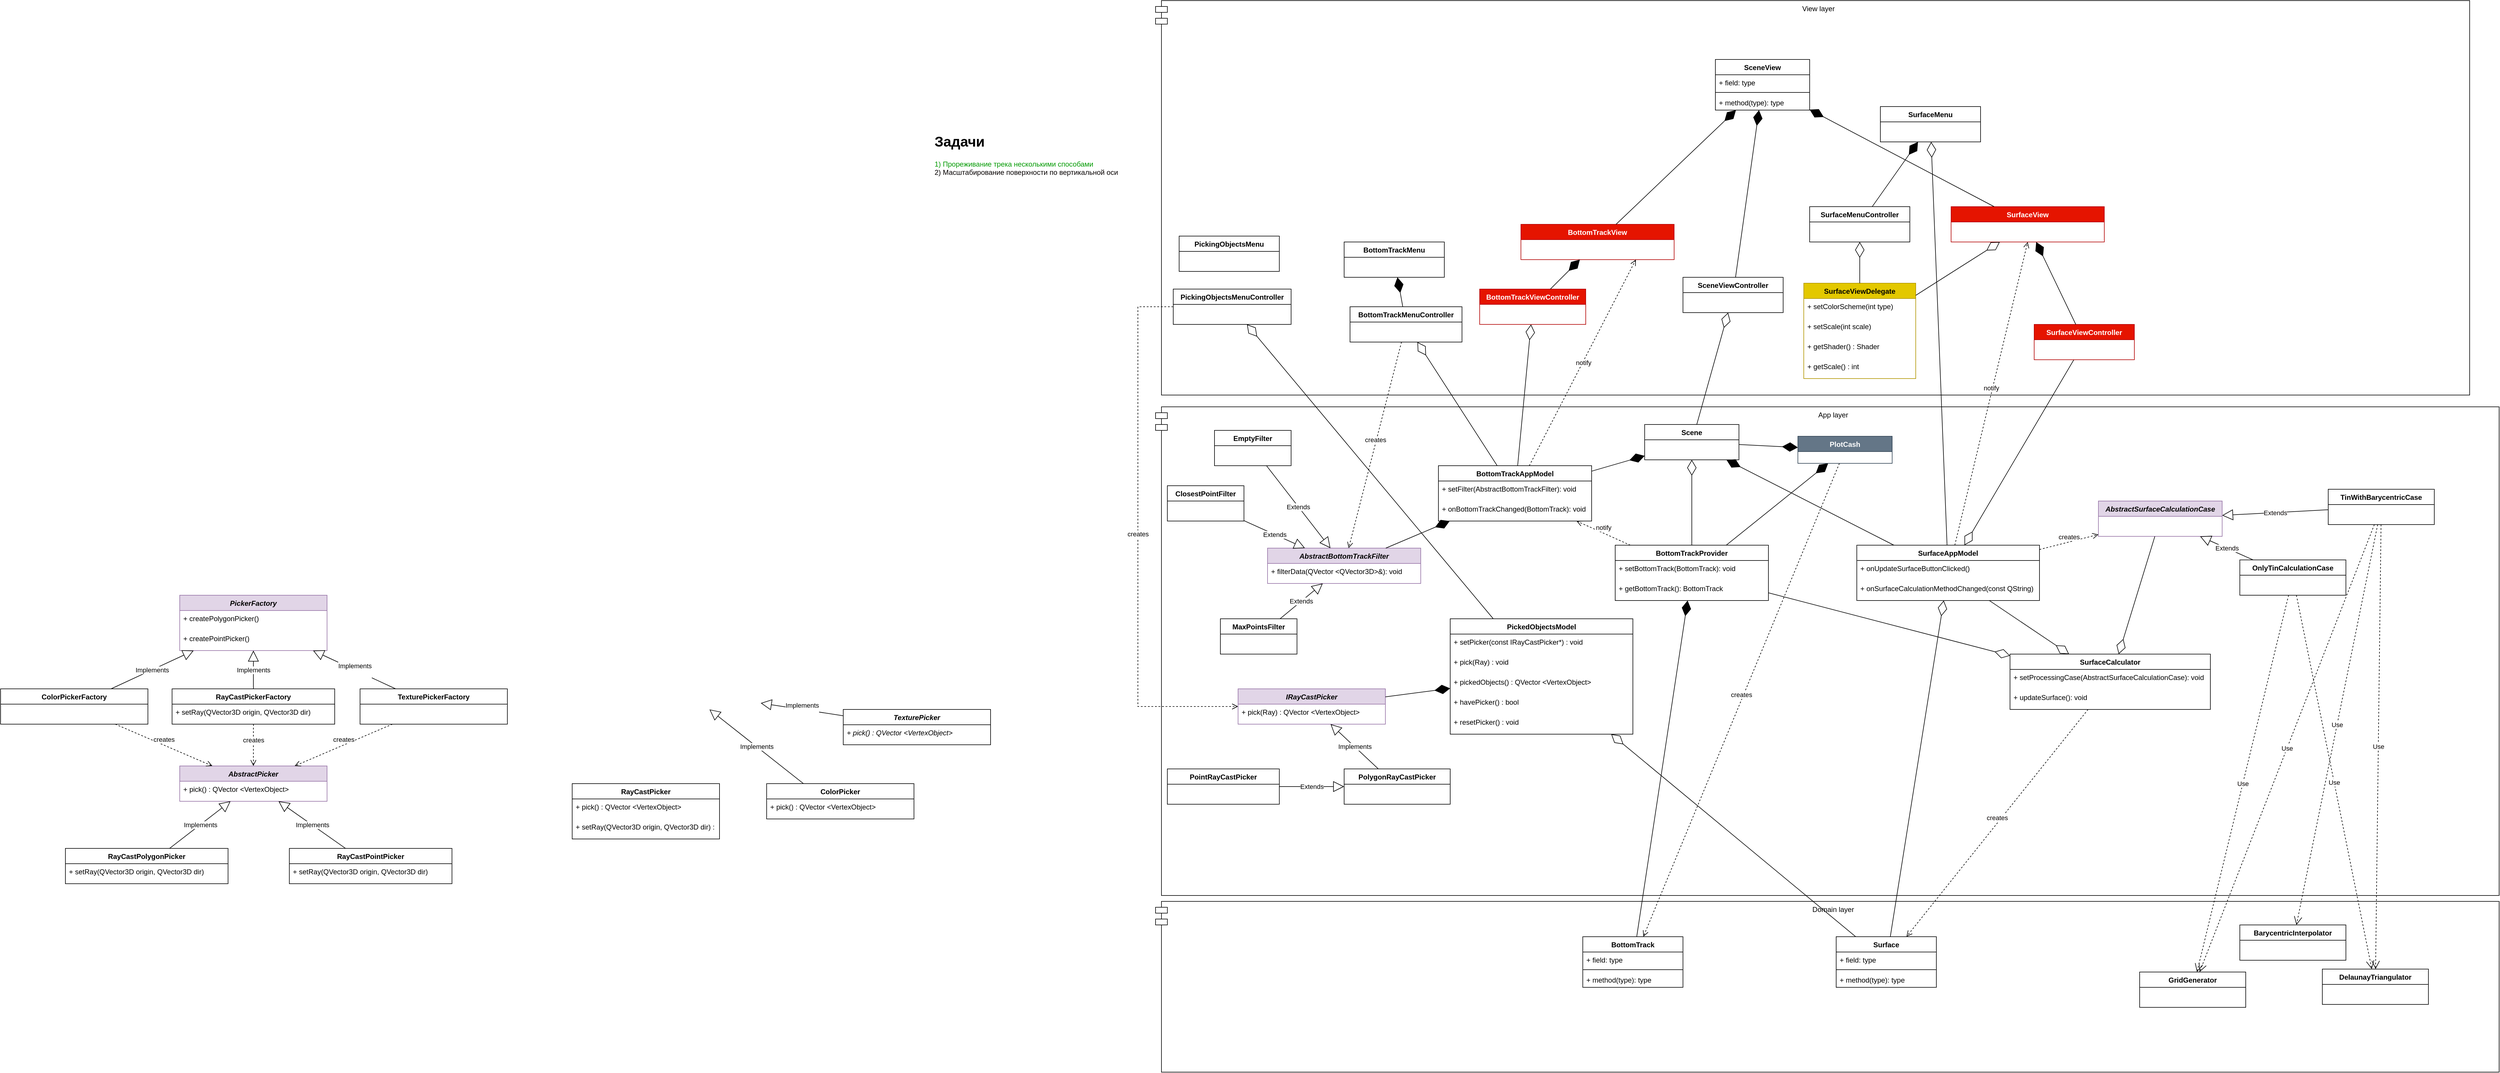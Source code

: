 <mxfile version="20.3.0" type="device"><diagram id="h-GqCa7tN7M9_H4AXRiN" name="Страница 1"><mxGraphModel dx="3718" dy="1914" grid="1" gridSize="10" guides="1" tooltips="1" connect="1" arrows="1" fold="1" page="1" pageScale="1" pageWidth="827" pageHeight="1169" math="0" shadow="0"><root><mxCell id="0"/><mxCell id="1" parent="0"/><mxCell id="aUnAWHw--fov96yB-GpG-15" value="View layer" style="shape=module;align=left;spacingLeft=20;align=center;verticalAlign=top;" parent="1" vertex="1"><mxGeometry x="-250" y="-720" width="2230" height="670" as="geometry"/></mxCell><mxCell id="aUnAWHw--fov96yB-GpG-14" value="App layer" style="shape=module;align=left;spacingLeft=20;align=center;verticalAlign=top;" parent="1" vertex="1"><mxGeometry x="-250" y="-30" width="2280" height="830" as="geometry"/></mxCell><mxCell id="aUnAWHw--fov96yB-GpG-13" value="Domain layer" style="shape=module;align=left;spacingLeft=20;align=center;verticalAlign=top;" parent="1" vertex="1"><mxGeometry x="-250" y="810" width="2280" height="290" as="geometry"/></mxCell><mxCell id="aUnAWHw--fov96yB-GpG-1" value="BottomTrack" style="swimlane;fontStyle=1;align=center;verticalAlign=top;childLayout=stackLayout;horizontal=1;startSize=26;horizontalStack=0;resizeParent=1;resizeParentMax=0;resizeLast=0;collapsible=1;marginBottom=0;" parent="1" vertex="1"><mxGeometry x="475" y="870" width="170" height="86" as="geometry"/></mxCell><mxCell id="aUnAWHw--fov96yB-GpG-2" value="+ field: type" style="text;strokeColor=none;fillColor=none;align=left;verticalAlign=top;spacingLeft=4;spacingRight=4;overflow=hidden;rotatable=0;points=[[0,0.5],[1,0.5]];portConstraint=eastwest;" parent="aUnAWHw--fov96yB-GpG-1" vertex="1"><mxGeometry y="26" width="170" height="26" as="geometry"/></mxCell><mxCell id="aUnAWHw--fov96yB-GpG-3" value="" style="line;strokeWidth=1;fillColor=none;align=left;verticalAlign=middle;spacingTop=-1;spacingLeft=3;spacingRight=3;rotatable=0;labelPosition=right;points=[];portConstraint=eastwest;strokeColor=inherit;" parent="aUnAWHw--fov96yB-GpG-1" vertex="1"><mxGeometry y="52" width="170" height="8" as="geometry"/></mxCell><mxCell id="aUnAWHw--fov96yB-GpG-4" value="+ method(type): type" style="text;strokeColor=none;fillColor=none;align=left;verticalAlign=top;spacingLeft=4;spacingRight=4;overflow=hidden;rotatable=0;points=[[0,0.5],[1,0.5]];portConstraint=eastwest;" parent="aUnAWHw--fov96yB-GpG-1" vertex="1"><mxGeometry y="60" width="170" height="26" as="geometry"/></mxCell><mxCell id="aUnAWHw--fov96yB-GpG-6" value="BottomTrackMenu" style="swimlane;fontStyle=1;align=center;verticalAlign=top;childLayout=stackLayout;horizontal=1;startSize=26;horizontalStack=0;resizeParent=1;resizeParentMax=0;resizeLast=0;collapsible=1;marginBottom=0;" parent="1" vertex="1"><mxGeometry x="70" y="-310" width="170" height="60" as="geometry"/></mxCell><mxCell id="aUnAWHw--fov96yB-GpG-10" value="BottomTrackMenuController" style="swimlane;fontStyle=1;align=center;verticalAlign=top;childLayout=stackLayout;horizontal=1;startSize=26;horizontalStack=0;resizeParent=1;resizeParentMax=0;resizeLast=0;collapsible=1;marginBottom=0;" parent="1" vertex="1"><mxGeometry x="80" y="-200" width="190" height="60" as="geometry"/></mxCell><mxCell id="aUnAWHw--fov96yB-GpG-17" value="BottomTrackAppModel" style="swimlane;fontStyle=1;align=center;verticalAlign=top;childLayout=stackLayout;horizontal=1;startSize=26;horizontalStack=0;resizeParent=1;resizeParentMax=0;resizeLast=0;collapsible=1;marginBottom=0;" parent="1" vertex="1"><mxGeometry x="230" y="70" width="260" height="94" as="geometry"/></mxCell><mxCell id="aUnAWHw--fov96yB-GpG-18" value="+ setFilter(AbstractBottomTrackFilter): void" style="text;strokeColor=none;fillColor=none;align=left;verticalAlign=top;spacingLeft=4;spacingRight=4;overflow=hidden;rotatable=0;points=[[0,0.5],[1,0.5]];portConstraint=eastwest;" parent="aUnAWHw--fov96yB-GpG-17" vertex="1"><mxGeometry y="26" width="260" height="34" as="geometry"/></mxCell><mxCell id="0TqAnXdUmNtCgGcS9fsy-74" value="+ onBottomTrackChanged(BottomTrack): void" style="text;strokeColor=none;fillColor=none;align=left;verticalAlign=top;spacingLeft=4;spacingRight=4;overflow=hidden;rotatable=0;points=[[0,0.5],[1,0.5]];portConstraint=eastwest;" parent="aUnAWHw--fov96yB-GpG-17" vertex="1"><mxGeometry y="60" width="260" height="34" as="geometry"/></mxCell><mxCell id="aUnAWHw--fov96yB-GpG-19" value="" style="endArrow=diamondThin;endFill=0;endSize=24;html=1;rounded=0;" parent="1" source="aUnAWHw--fov96yB-GpG-17" target="aUnAWHw--fov96yB-GpG-10" edge="1"><mxGeometry width="160" relative="1" as="geometry"><mxPoint x="430" y="260" as="sourcePoint"/><mxPoint x="590" y="260" as="targetPoint"/></mxGeometry></mxCell><mxCell id="aUnAWHw--fov96yB-GpG-21" value="BottomTrackView" style="swimlane;fontStyle=1;align=center;verticalAlign=top;childLayout=stackLayout;horizontal=1;startSize=26;horizontalStack=0;resizeParent=1;resizeParentMax=0;resizeLast=0;collapsible=1;marginBottom=0;fillColor=#e51400;fontColor=#ffffff;strokeColor=#B20000;" parent="1" vertex="1"><mxGeometry x="370" y="-340" width="260" height="60" as="geometry"/></mxCell><mxCell id="aUnAWHw--fov96yB-GpG-23" value="" style="endArrow=diamondThin;endFill=0;endSize=24;html=1;rounded=0;" parent="1" source="aUnAWHw--fov96yB-GpG-17" target="pVUthpLiZKOXwbT3mIC5-25" edge="1"><mxGeometry width="160" relative="1" as="geometry"><mxPoint x="580" y="20" as="sourcePoint"/><mxPoint x="740" y="20" as="targetPoint"/></mxGeometry></mxCell><mxCell id="aUnAWHw--fov96yB-GpG-24" value="AbstractBottomTrackFilter" style="swimlane;fontStyle=3;align=center;verticalAlign=top;childLayout=stackLayout;horizontal=1;startSize=26;horizontalStack=0;resizeParent=1;resizeParentMax=0;resizeLast=0;collapsible=1;marginBottom=0;fillColor=#e1d5e7;strokeColor=#9673a6;" parent="1" vertex="1"><mxGeometry x="-60" y="210" width="260" height="60" as="geometry"/></mxCell><mxCell id="aUnAWHw--fov96yB-GpG-25" value="+ filterData(QVector &lt;QVector3D&gt;&amp;): void" style="text;strokeColor=none;fillColor=none;align=left;verticalAlign=top;spacingLeft=4;spacingRight=4;overflow=hidden;rotatable=0;points=[[0,0.5],[1,0.5]];portConstraint=eastwest;" parent="aUnAWHw--fov96yB-GpG-24" vertex="1"><mxGeometry y="26" width="260" height="34" as="geometry"/></mxCell><mxCell id="aUnAWHw--fov96yB-GpG-26" value="creates" style="html=1;verticalAlign=bottom;endArrow=open;dashed=1;endSize=8;rounded=0;" parent="1" source="aUnAWHw--fov96yB-GpG-10" target="aUnAWHw--fov96yB-GpG-24" edge="1"><mxGeometry relative="1" as="geometry"><mxPoint x="320" y="240" as="sourcePoint"/><mxPoint x="240" y="240" as="targetPoint"/></mxGeometry></mxCell><mxCell id="A67SEhxAmMGmMIjFW6IS-1" value="ClosestPointFilter" style="swimlane;fontStyle=1;align=center;verticalAlign=top;childLayout=stackLayout;horizontal=1;startSize=26;horizontalStack=0;resizeParent=1;resizeParentMax=0;resizeLast=0;collapsible=1;marginBottom=0;" parent="1" vertex="1"><mxGeometry x="-230" y="104" width="130" height="60" as="geometry"/></mxCell><mxCell id="A67SEhxAmMGmMIjFW6IS-3" value="MaxPointsFilter" style="swimlane;fontStyle=1;align=center;verticalAlign=top;childLayout=stackLayout;horizontal=1;startSize=26;horizontalStack=0;resizeParent=1;resizeParentMax=0;resizeLast=0;collapsible=1;marginBottom=0;" parent="1" vertex="1"><mxGeometry x="-140" y="330" width="130" height="60" as="geometry"/></mxCell><mxCell id="A67SEhxAmMGmMIjFW6IS-4" value="EmptyFilter" style="swimlane;fontStyle=1;align=center;verticalAlign=top;childLayout=stackLayout;horizontal=1;startSize=26;horizontalStack=0;resizeParent=1;resizeParentMax=0;resizeLast=0;collapsible=1;marginBottom=0;" parent="1" vertex="1"><mxGeometry x="-150" y="10" width="130" height="60" as="geometry"/></mxCell><mxCell id="A67SEhxAmMGmMIjFW6IS-8" value="Extends" style="endArrow=block;endSize=16;endFill=0;html=1;rounded=0;" parent="1" source="A67SEhxAmMGmMIjFW6IS-4" target="aUnAWHw--fov96yB-GpG-24" edge="1"><mxGeometry width="160" relative="1" as="geometry"><mxPoint x="170" y="370" as="sourcePoint"/><mxPoint x="330" y="370" as="targetPoint"/></mxGeometry></mxCell><mxCell id="A67SEhxAmMGmMIjFW6IS-9" value="Extends" style="endArrow=block;endSize=16;endFill=0;html=1;rounded=0;" parent="1" source="A67SEhxAmMGmMIjFW6IS-3" target="aUnAWHw--fov96yB-GpG-24" edge="1"><mxGeometry width="160" relative="1" as="geometry"><mxPoint x="170" y="370" as="sourcePoint"/><mxPoint x="330" y="370" as="targetPoint"/></mxGeometry></mxCell><mxCell id="A67SEhxAmMGmMIjFW6IS-10" value="Extends" style="endArrow=block;endSize=16;endFill=0;html=1;rounded=0;" parent="1" source="A67SEhxAmMGmMIjFW6IS-1" target="aUnAWHw--fov96yB-GpG-24" edge="1"><mxGeometry width="160" relative="1" as="geometry"><mxPoint x="-80" y="300" as="sourcePoint"/><mxPoint x="80" y="300" as="targetPoint"/></mxGeometry></mxCell><mxCell id="0TqAnXdUmNtCgGcS9fsy-1" value="&lt;h1&gt;Задачи&lt;/h1&gt;&lt;div&gt;&lt;font color=&quot;#009900&quot;&gt;1) Прореживание трека несколькими способами&lt;/font&gt;&lt;/div&gt;&lt;div&gt;&lt;font color=&quot;#050000&quot;&gt;2) Масштабирование поверхности по вертикальной оси&lt;/font&gt;&lt;/div&gt;" style="text;html=1;strokeColor=none;fillColor=none;spacing=5;spacingTop=-20;whiteSpace=wrap;overflow=hidden;rounded=0;" parent="1" vertex="1"><mxGeometry x="-630" y="-500" width="340" height="120" as="geometry"/></mxCell><mxCell id="0TqAnXdUmNtCgGcS9fsy-3" value="SurfaceAppModel" style="swimlane;fontStyle=1;align=center;verticalAlign=top;childLayout=stackLayout;horizontal=1;startSize=26;horizontalStack=0;resizeParent=1;resizeParentMax=0;resizeLast=0;collapsible=1;marginBottom=0;" parent="1" vertex="1"><mxGeometry x="940" y="205" width="310" height="94" as="geometry"/></mxCell><mxCell id="0TqAnXdUmNtCgGcS9fsy-4" value="+ onUpdateSurfaceButtonClicked()" style="text;strokeColor=none;fillColor=none;align=left;verticalAlign=top;spacingLeft=4;spacingRight=4;overflow=hidden;rotatable=0;points=[[0,0.5],[1,0.5]];portConstraint=eastwest;" parent="0TqAnXdUmNtCgGcS9fsy-3" vertex="1"><mxGeometry y="26" width="310" height="34" as="geometry"/></mxCell><mxCell id="0TqAnXdUmNtCgGcS9fsy-48" value="+ onSurfaceCalculationMethodChanged(const QString)" style="text;strokeColor=none;fillColor=none;align=left;verticalAlign=top;spacingLeft=4;spacingRight=4;overflow=hidden;rotatable=0;points=[[0,0.5],[1,0.5]];portConstraint=eastwest;" parent="0TqAnXdUmNtCgGcS9fsy-3" vertex="1"><mxGeometry y="60" width="310" height="34" as="geometry"/></mxCell><mxCell id="0TqAnXdUmNtCgGcS9fsy-13" value="creates" style="html=1;verticalAlign=bottom;endArrow=open;dashed=1;endSize=8;rounded=0;" parent="1" source="pVUthpLiZKOXwbT3mIC5-37" target="aUnAWHw--fov96yB-GpG-1" edge="1"><mxGeometry relative="1" as="geometry"><mxPoint x="789.41" y="160" as="sourcePoint"/><mxPoint x="789.41" y="240" as="targetPoint"/></mxGeometry></mxCell><mxCell id="0TqAnXdUmNtCgGcS9fsy-15" value="SurfaceCalculator" style="swimlane;fontStyle=1;align=center;verticalAlign=top;childLayout=stackLayout;horizontal=1;startSize=26;horizontalStack=0;resizeParent=1;resizeParentMax=0;resizeLast=0;collapsible=1;marginBottom=0;" parent="1" vertex="1"><mxGeometry x="1200" y="390" width="340" height="94" as="geometry"/></mxCell><mxCell id="0TqAnXdUmNtCgGcS9fsy-49" value="+ setProcessingCase(AbstractSurfaceCalculationCase): void" style="text;strokeColor=none;fillColor=none;align=left;verticalAlign=top;spacingLeft=4;spacingRight=4;overflow=hidden;rotatable=0;points=[[0,0.5],[1,0.5]];portConstraint=eastwest;" parent="0TqAnXdUmNtCgGcS9fsy-15" vertex="1"><mxGeometry y="26" width="340" height="34" as="geometry"/></mxCell><mxCell id="0TqAnXdUmNtCgGcS9fsy-38" value="+ updateSurface(): void" style="text;strokeColor=none;fillColor=none;align=left;verticalAlign=top;spacingLeft=4;spacingRight=4;overflow=hidden;rotatable=0;points=[[0,0.5],[1,0.5]];portConstraint=eastwest;" parent="0TqAnXdUmNtCgGcS9fsy-15" vertex="1"><mxGeometry y="60" width="340" height="34" as="geometry"/></mxCell><mxCell id="0TqAnXdUmNtCgGcS9fsy-18" value="" style="endArrow=diamondThin;endFill=0;endSize=24;html=1;rounded=0;fontColor=#050000;" parent="1" source="0TqAnXdUmNtCgGcS9fsy-3" target="0TqAnXdUmNtCgGcS9fsy-15" edge="1"><mxGeometry width="160" relative="1" as="geometry"><mxPoint x="1110" y="310" as="sourcePoint"/><mxPoint x="1270" y="310" as="targetPoint"/></mxGeometry></mxCell><mxCell id="0TqAnXdUmNtCgGcS9fsy-19" value="BottomTrackProvider" style="swimlane;fontStyle=1;align=center;verticalAlign=top;childLayout=stackLayout;horizontal=1;startSize=26;horizontalStack=0;resizeParent=1;resizeParentMax=0;resizeLast=0;collapsible=1;marginBottom=0;" parent="1" vertex="1"><mxGeometry x="530" y="205" width="260" height="94" as="geometry"/></mxCell><mxCell id="0TqAnXdUmNtCgGcS9fsy-20" value="+ setBottomTrack(BottomTrack): void" style="text;strokeColor=none;fillColor=none;align=left;verticalAlign=top;spacingLeft=4;spacingRight=4;overflow=hidden;rotatable=0;points=[[0,0.5],[1,0.5]];portConstraint=eastwest;" parent="0TqAnXdUmNtCgGcS9fsy-19" vertex="1"><mxGeometry y="26" width="260" height="34" as="geometry"/></mxCell><mxCell id="0TqAnXdUmNtCgGcS9fsy-21" value="+ getBottomTrack(): BottomTrack" style="text;strokeColor=none;fillColor=none;align=left;verticalAlign=top;spacingLeft=4;spacingRight=4;overflow=hidden;rotatable=0;points=[[0,0.5],[1,0.5]];portConstraint=eastwest;" parent="0TqAnXdUmNtCgGcS9fsy-19" vertex="1"><mxGeometry y="60" width="260" height="34" as="geometry"/></mxCell><mxCell id="0TqAnXdUmNtCgGcS9fsy-22" value="" style="endArrow=diamondThin;endFill=1;endSize=24;html=1;rounded=0;fontColor=#050000;" parent="1" source="0TqAnXdUmNtCgGcS9fsy-19" target="pVUthpLiZKOXwbT3mIC5-37" edge="1"><mxGeometry width="160" relative="1" as="geometry"><mxPoint x="860" y="400" as="sourcePoint"/><mxPoint x="782.5" y="396.0" as="targetPoint"/></mxGeometry></mxCell><mxCell id="0TqAnXdUmNtCgGcS9fsy-31" value="notify" style="html=1;verticalAlign=bottom;endArrow=open;dashed=1;endSize=8;rounded=0;fontColor=#050000;entryX=0.75;entryY=1;entryDx=0;entryDy=0;" parent="1" source="aUnAWHw--fov96yB-GpG-17" target="aUnAWHw--fov96yB-GpG-21" edge="1"><mxGeometry x="-0.038" y="-5" relative="1" as="geometry"><mxPoint x="710" y="-130" as="sourcePoint"/><mxPoint x="630" y="-130" as="targetPoint"/><Array as="points"/><mxPoint as="offset"/></mxGeometry></mxCell><mxCell id="0TqAnXdUmNtCgGcS9fsy-36" value="notify" style="html=1;verticalAlign=bottom;endArrow=open;dashed=1;endSize=8;rounded=0;fontColor=#050000;" parent="1" source="0TqAnXdUmNtCgGcS9fsy-19" target="aUnAWHw--fov96yB-GpG-17" edge="1"><mxGeometry relative="1" as="geometry"><mxPoint x="990" y="210" as="sourcePoint"/><mxPoint x="910" y="210" as="targetPoint"/></mxGeometry></mxCell><mxCell id="0TqAnXdUmNtCgGcS9fsy-39" value="AbstractSurfaceCalculationCase" style="swimlane;fontStyle=3;align=center;verticalAlign=top;childLayout=stackLayout;horizontal=1;startSize=26;horizontalStack=0;resizeParent=1;resizeParentMax=0;resizeLast=0;collapsible=1;marginBottom=0;fillColor=#e1d5e7;strokeColor=#9673a6;" parent="1" vertex="1"><mxGeometry x="1350" y="130" width="210" height="60" as="geometry"/></mxCell><mxCell id="0TqAnXdUmNtCgGcS9fsy-42" value="OnlyTinCalculationCase" style="swimlane;fontStyle=1;align=center;verticalAlign=top;childLayout=stackLayout;horizontal=1;startSize=26;horizontalStack=0;resizeParent=1;resizeParentMax=0;resizeLast=0;collapsible=1;marginBottom=0;" parent="1" vertex="1"><mxGeometry x="1590" y="230" width="180" height="60" as="geometry"/></mxCell><mxCell id="0TqAnXdUmNtCgGcS9fsy-43" value="Extends" style="endArrow=block;endSize=16;endFill=0;html=1;rounded=0;fontColor=#050000;" parent="1" source="0TqAnXdUmNtCgGcS9fsy-42" target="0TqAnXdUmNtCgGcS9fsy-39" edge="1"><mxGeometry width="160" relative="1" as="geometry"><mxPoint x="1420" y="400" as="sourcePoint"/><mxPoint x="1580" y="400" as="targetPoint"/></mxGeometry></mxCell><mxCell id="0TqAnXdUmNtCgGcS9fsy-44" value="TinWithBarycentricCase" style="swimlane;fontStyle=1;align=center;verticalAlign=top;childLayout=stackLayout;horizontal=1;startSize=26;horizontalStack=0;resizeParent=1;resizeParentMax=0;resizeLast=0;collapsible=1;marginBottom=0;" parent="1" vertex="1"><mxGeometry x="1740" y="110" width="180" height="60" as="geometry"/></mxCell><mxCell id="0TqAnXdUmNtCgGcS9fsy-45" value="Extends" style="endArrow=block;endSize=16;endFill=0;html=1;rounded=0;fontColor=#050000;" parent="1" source="0TqAnXdUmNtCgGcS9fsy-44" target="0TqAnXdUmNtCgGcS9fsy-39" edge="1"><mxGeometry width="160" relative="1" as="geometry"><mxPoint x="1442" y="450" as="sourcePoint"/><mxPoint x="1330" y="410" as="targetPoint"/></mxGeometry></mxCell><mxCell id="0TqAnXdUmNtCgGcS9fsy-46" value="" style="endArrow=diamondThin;endFill=0;endSize=24;html=1;rounded=0;fontColor=#050000;" parent="1" source="0TqAnXdUmNtCgGcS9fsy-39" target="0TqAnXdUmNtCgGcS9fsy-15" edge="1"><mxGeometry width="160" relative="1" as="geometry"><mxPoint x="1130" y="320" as="sourcePoint"/><mxPoint x="1290" y="320" as="targetPoint"/></mxGeometry></mxCell><mxCell id="0TqAnXdUmNtCgGcS9fsy-47" value="creates" style="html=1;verticalAlign=bottom;endArrow=open;dashed=1;endSize=8;rounded=0;fontColor=#050000;" parent="1" source="0TqAnXdUmNtCgGcS9fsy-3" target="0TqAnXdUmNtCgGcS9fsy-39" edge="1"><mxGeometry relative="1" as="geometry"><mxPoint x="1400" y="40" as="sourcePoint"/><mxPoint x="1320" y="40" as="targetPoint"/></mxGeometry></mxCell><mxCell id="0TqAnXdUmNtCgGcS9fsy-50" value="" style="endArrow=diamondThin;endFill=1;endSize=24;html=1;rounded=0;fontColor=#050000;" parent="1" source="aUnAWHw--fov96yB-GpG-1" target="0TqAnXdUmNtCgGcS9fsy-19" edge="1"><mxGeometry width="160" relative="1" as="geometry"><mxPoint x="760" y="350" as="sourcePoint"/><mxPoint x="920" y="350" as="targetPoint"/></mxGeometry></mxCell><mxCell id="0TqAnXdUmNtCgGcS9fsy-51" value="DelaunayTriangulator" style="swimlane;fontStyle=1;align=center;verticalAlign=top;childLayout=stackLayout;horizontal=1;startSize=26;horizontalStack=0;resizeParent=1;resizeParentMax=0;resizeLast=0;collapsible=1;marginBottom=0;" parent="1" vertex="1"><mxGeometry x="1730" y="925" width="180" height="60" as="geometry"/></mxCell><mxCell id="0TqAnXdUmNtCgGcS9fsy-53" value="GridGenerator" style="swimlane;fontStyle=1;align=center;verticalAlign=top;childLayout=stackLayout;horizontal=1;startSize=26;horizontalStack=0;resizeParent=1;resizeParentMax=0;resizeLast=0;collapsible=1;marginBottom=0;" parent="1" vertex="1"><mxGeometry x="1420" y="930" width="180" height="60" as="geometry"/></mxCell><mxCell id="0TqAnXdUmNtCgGcS9fsy-54" value="Use" style="endArrow=open;endSize=12;dashed=1;html=1;rounded=0;fontColor=#050000;" parent="1" source="0TqAnXdUmNtCgGcS9fsy-44" target="0TqAnXdUmNtCgGcS9fsy-53" edge="1"><mxGeometry width="160" relative="1" as="geometry"><mxPoint x="1640" y="440" as="sourcePoint"/><mxPoint x="1800" y="440" as="targetPoint"/></mxGeometry></mxCell><mxCell id="0TqAnXdUmNtCgGcS9fsy-55" value="Use" style="endArrow=open;endSize=12;dashed=1;html=1;rounded=0;fontColor=#050000;" parent="1" source="0TqAnXdUmNtCgGcS9fsy-44" target="0TqAnXdUmNtCgGcS9fsy-51" edge="1"><mxGeometry width="160" relative="1" as="geometry"><mxPoint x="1863.823" y="174" as="sourcePoint"/><mxPoint x="1669.997" y="893" as="targetPoint"/></mxGeometry></mxCell><mxCell id="0TqAnXdUmNtCgGcS9fsy-56" value="Use" style="endArrow=open;endSize=12;dashed=1;html=1;rounded=0;fontColor=#050000;" parent="1" source="0TqAnXdUmNtCgGcS9fsy-42" target="0TqAnXdUmNtCgGcS9fsy-53" edge="1"><mxGeometry width="160" relative="1" as="geometry"><mxPoint x="1629.141" y="196" as="sourcePoint"/><mxPoint x="1349.999" y="999" as="targetPoint"/></mxGeometry></mxCell><mxCell id="0TqAnXdUmNtCgGcS9fsy-57" value="Use" style="endArrow=open;endSize=12;dashed=1;html=1;rounded=0;fontColor=#050000;" parent="1" source="0TqAnXdUmNtCgGcS9fsy-42" target="0TqAnXdUmNtCgGcS9fsy-51" edge="1"><mxGeometry width="160" relative="1" as="geometry"><mxPoint x="1750.002" y="200" as="sourcePoint"/><mxPoint x="1621.158" y="893" as="targetPoint"/></mxGeometry></mxCell><mxCell id="0TqAnXdUmNtCgGcS9fsy-58" value="BarycentricInterpolator" style="swimlane;fontStyle=1;align=center;verticalAlign=top;childLayout=stackLayout;horizontal=1;startSize=26;horizontalStack=0;resizeParent=1;resizeParentMax=0;resizeLast=0;collapsible=1;marginBottom=0;" parent="1" vertex="1"><mxGeometry x="1590" y="850" width="180" height="60" as="geometry"/></mxCell><mxCell id="0TqAnXdUmNtCgGcS9fsy-59" value="Use" style="endArrow=open;endSize=12;dashed=1;html=1;rounded=0;fontColor=#050000;" parent="1" source="0TqAnXdUmNtCgGcS9fsy-44" target="0TqAnXdUmNtCgGcS9fsy-58" edge="1"><mxGeometry width="160" relative="1" as="geometry"><mxPoint x="1819.78" y="90" as="sourcePoint"/><mxPoint x="1530.22" y="940" as="targetPoint"/></mxGeometry></mxCell><mxCell id="0TqAnXdUmNtCgGcS9fsy-71" value="SurfaceView" style="swimlane;fontStyle=1;align=center;verticalAlign=top;childLayout=stackLayout;horizontal=1;startSize=26;horizontalStack=0;resizeParent=1;resizeParentMax=0;resizeLast=0;collapsible=1;marginBottom=0;fillColor=#e51400;fontColor=#ffffff;strokeColor=#B20000;" parent="1" vertex="1"><mxGeometry x="1100" y="-370" width="260" height="60" as="geometry"/></mxCell><mxCell id="0TqAnXdUmNtCgGcS9fsy-75" value="SurfaceViewDelegate" style="swimlane;fontStyle=1;align=center;verticalAlign=top;childLayout=stackLayout;horizontal=1;startSize=26;horizontalStack=0;resizeParent=1;resizeParentMax=0;resizeLast=0;collapsible=1;marginBottom=0;fillColor=#e3c800;strokeColor=#B09500;fontColor=#000000;" parent="1" vertex="1"><mxGeometry x="850" y="-240" width="190" height="162" as="geometry"/></mxCell><mxCell id="0TqAnXdUmNtCgGcS9fsy-82" value="+ setColorScheme(int type)" style="text;strokeColor=none;fillColor=none;align=left;verticalAlign=top;spacingLeft=4;spacingRight=4;overflow=hidden;rotatable=0;points=[[0,0.5],[1,0.5]];portConstraint=eastwest;" parent="0TqAnXdUmNtCgGcS9fsy-75" vertex="1"><mxGeometry y="26" width="190" height="34" as="geometry"/></mxCell><mxCell id="0TqAnXdUmNtCgGcS9fsy-91" value="+ setScale(int scale)" style="text;strokeColor=none;fillColor=none;align=left;verticalAlign=top;spacingLeft=4;spacingRight=4;overflow=hidden;rotatable=0;points=[[0,0.5],[1,0.5]];portConstraint=eastwest;" parent="0TqAnXdUmNtCgGcS9fsy-75" vertex="1"><mxGeometry y="60" width="190" height="34" as="geometry"/></mxCell><mxCell id="0TqAnXdUmNtCgGcS9fsy-86" value="+ getShader() : Shader" style="text;strokeColor=none;fillColor=none;align=left;verticalAlign=top;spacingLeft=4;spacingRight=4;overflow=hidden;rotatable=0;points=[[0,0.5],[1,0.5]];portConstraint=eastwest;" parent="0TqAnXdUmNtCgGcS9fsy-75" vertex="1"><mxGeometry y="94" width="190" height="34" as="geometry"/></mxCell><mxCell id="0TqAnXdUmNtCgGcS9fsy-92" value="+ getScale() : int " style="text;strokeColor=none;fillColor=none;align=left;verticalAlign=top;spacingLeft=4;spacingRight=4;overflow=hidden;rotatable=0;points=[[0,0.5],[1,0.5]];portConstraint=eastwest;" parent="0TqAnXdUmNtCgGcS9fsy-75" vertex="1"><mxGeometry y="128" width="190" height="34" as="geometry"/></mxCell><mxCell id="0TqAnXdUmNtCgGcS9fsy-76" value="Surface" style="swimlane;fontStyle=1;align=center;verticalAlign=top;childLayout=stackLayout;horizontal=1;startSize=26;horizontalStack=0;resizeParent=1;resizeParentMax=0;resizeLast=0;collapsible=1;marginBottom=0;" parent="1" vertex="1"><mxGeometry x="905" y="870" width="170" height="86" as="geometry"/></mxCell><mxCell id="0TqAnXdUmNtCgGcS9fsy-77" value="+ field: type" style="text;strokeColor=none;fillColor=none;align=left;verticalAlign=top;spacingLeft=4;spacingRight=4;overflow=hidden;rotatable=0;points=[[0,0.5],[1,0.5]];portConstraint=eastwest;" parent="0TqAnXdUmNtCgGcS9fsy-76" vertex="1"><mxGeometry y="26" width="170" height="26" as="geometry"/></mxCell><mxCell id="0TqAnXdUmNtCgGcS9fsy-78" value="" style="line;strokeWidth=1;fillColor=none;align=left;verticalAlign=middle;spacingTop=-1;spacingLeft=3;spacingRight=3;rotatable=0;labelPosition=right;points=[];portConstraint=eastwest;strokeColor=inherit;" parent="0TqAnXdUmNtCgGcS9fsy-76" vertex="1"><mxGeometry y="52" width="170" height="8" as="geometry"/></mxCell><mxCell id="0TqAnXdUmNtCgGcS9fsy-79" value="+ method(type): type" style="text;strokeColor=none;fillColor=none;align=left;verticalAlign=top;spacingLeft=4;spacingRight=4;overflow=hidden;rotatable=0;points=[[0,0.5],[1,0.5]];portConstraint=eastwest;" parent="0TqAnXdUmNtCgGcS9fsy-76" vertex="1"><mxGeometry y="60" width="170" height="26" as="geometry"/></mxCell><mxCell id="0TqAnXdUmNtCgGcS9fsy-80" value="" style="endArrow=diamondThin;endFill=0;endSize=24;html=1;rounded=0;fontColor=#050000;" parent="1" source="0TqAnXdUmNtCgGcS9fsy-76" target="0TqAnXdUmNtCgGcS9fsy-3" edge="1"><mxGeometry width="160" relative="1" as="geometry"><mxPoint x="1070" y="520" as="sourcePoint"/><mxPoint x="1230" y="520" as="targetPoint"/></mxGeometry></mxCell><mxCell id="0TqAnXdUmNtCgGcS9fsy-81" value="creates" style="html=1;verticalAlign=bottom;endArrow=open;dashed=1;endSize=8;rounded=0;fontColor=#050000;" parent="1" source="0TqAnXdUmNtCgGcS9fsy-15" target="0TqAnXdUmNtCgGcS9fsy-76" edge="1"><mxGeometry relative="1" as="geometry"><mxPoint x="1260" y="510" as="sourcePoint"/><mxPoint x="1180" y="510" as="targetPoint"/></mxGeometry></mxCell><mxCell id="0TqAnXdUmNtCgGcS9fsy-83" value="notify" style="html=1;verticalAlign=bottom;endArrow=open;dashed=1;endSize=8;rounded=0;fontColor=#050000;entryX=0.5;entryY=1;entryDx=0;entryDy=0;" parent="1" source="0TqAnXdUmNtCgGcS9fsy-3" target="0TqAnXdUmNtCgGcS9fsy-71" edge="1"><mxGeometry relative="1" as="geometry"><mxPoint x="1200" y="40" as="sourcePoint"/><mxPoint x="1120" y="40" as="targetPoint"/></mxGeometry></mxCell><mxCell id="0TqAnXdUmNtCgGcS9fsy-84" value="" style="endArrow=diamondThin;endFill=0;endSize=24;html=1;rounded=0;fontColor=#050000;" parent="1" source="pVUthpLiZKOXwbT3mIC5-5" target="0TqAnXdUmNtCgGcS9fsy-3" edge="1"><mxGeometry width="160" relative="1" as="geometry"><mxPoint x="850" y="-190" as="sourcePoint"/><mxPoint x="1010" y="-190" as="targetPoint"/></mxGeometry></mxCell><mxCell id="0TqAnXdUmNtCgGcS9fsy-88" value="SurfaceMenu" style="swimlane;fontStyle=1;align=center;verticalAlign=top;childLayout=stackLayout;horizontal=1;startSize=26;horizontalStack=0;resizeParent=1;resizeParentMax=0;resizeLast=0;collapsible=1;marginBottom=0;" parent="1" vertex="1"><mxGeometry x="980" y="-540" width="170" height="60" as="geometry"/></mxCell><mxCell id="0TqAnXdUmNtCgGcS9fsy-89" value="" style="endArrow=diamondThin;endFill=0;endSize=24;html=1;rounded=0;fontColor=#050000;" parent="1" source="0TqAnXdUmNtCgGcS9fsy-3" target="0TqAnXdUmNtCgGcS9fsy-88" edge="1"><mxGeometry width="160" relative="1" as="geometry"><mxPoint x="680" y="-110" as="sourcePoint"/><mxPoint x="840" y="-110" as="targetPoint"/></mxGeometry></mxCell><mxCell id="pVUthpLiZKOXwbT3mIC5-1" value="SurfaceMenuController" style="swimlane;fontStyle=1;align=center;verticalAlign=top;childLayout=stackLayout;horizontal=1;startSize=26;horizontalStack=0;resizeParent=1;resizeParentMax=0;resizeLast=0;collapsible=1;marginBottom=0;" parent="1" vertex="1"><mxGeometry x="860" y="-370" width="170" height="60" as="geometry"/></mxCell><mxCell id="pVUthpLiZKOXwbT3mIC5-3" value="" style="endArrow=diamondThin;endFill=0;endSize=24;html=1;rounded=0;" parent="1" source="0TqAnXdUmNtCgGcS9fsy-75" target="pVUthpLiZKOXwbT3mIC5-1" edge="1"><mxGeometry width="160" relative="1" as="geometry"><mxPoint x="580" y="110" as="sourcePoint"/><mxPoint x="740" y="110" as="targetPoint"/></mxGeometry></mxCell><mxCell id="pVUthpLiZKOXwbT3mIC5-5" value="SurfaceViewController" style="swimlane;fontStyle=1;align=center;verticalAlign=top;childLayout=stackLayout;horizontal=1;startSize=26;horizontalStack=0;resizeParent=1;resizeParentMax=0;resizeLast=0;collapsible=1;marginBottom=0;fillColor=#e51400;fontColor=#ffffff;strokeColor=#B20000;" parent="1" vertex="1"><mxGeometry x="1241" y="-170" width="170" height="60" as="geometry"/></mxCell><mxCell id="pVUthpLiZKOXwbT3mIC5-7" value="" style="endArrow=diamondThin;endFill=0;endSize=24;html=1;rounded=0;" parent="1" source="0TqAnXdUmNtCgGcS9fsy-75" target="0TqAnXdUmNtCgGcS9fsy-71" edge="1"><mxGeometry width="160" relative="1" as="geometry"><mxPoint x="910" y="-100" as="sourcePoint"/><mxPoint x="1070" y="-100" as="targetPoint"/></mxGeometry></mxCell><mxCell id="pVUthpLiZKOXwbT3mIC5-12" value="Scene" style="swimlane;fontStyle=1;align=center;verticalAlign=top;childLayout=stackLayout;horizontal=1;startSize=26;horizontalStack=0;resizeParent=1;resizeParentMax=0;resizeLast=0;collapsible=1;marginBottom=0;" parent="1" vertex="1"><mxGeometry x="580" width="160" height="60" as="geometry"/></mxCell><mxCell id="pVUthpLiZKOXwbT3mIC5-17" value="" style="endArrow=diamondThin;endFill=0;endSize=24;html=1;rounded=0;" parent="1" source="0TqAnXdUmNtCgGcS9fsy-19" target="0TqAnXdUmNtCgGcS9fsy-15" edge="1"><mxGeometry width="160" relative="1" as="geometry"><mxPoint x="1100" y="550" as="sourcePoint"/><mxPoint x="1260" y="550" as="targetPoint"/></mxGeometry></mxCell><mxCell id="pVUthpLiZKOXwbT3mIC5-18" value="" style="endArrow=diamondThin;endFill=1;endSize=24;html=1;rounded=0;" parent="1" source="aUnAWHw--fov96yB-GpG-24" target="aUnAWHw--fov96yB-GpG-17" edge="1"><mxGeometry width="160" relative="1" as="geometry"><mxPoint x="190" y="540" as="sourcePoint"/><mxPoint x="350" y="540" as="targetPoint"/></mxGeometry></mxCell><mxCell id="pVUthpLiZKOXwbT3mIC5-19" value="SceneView" style="swimlane;fontStyle=1;align=center;verticalAlign=top;childLayout=stackLayout;horizontal=1;startSize=26;horizontalStack=0;resizeParent=1;resizeParentMax=0;resizeLast=0;collapsible=1;marginBottom=0;" parent="1" vertex="1"><mxGeometry x="700" y="-620" width="160" height="86" as="geometry"/></mxCell><mxCell id="pVUthpLiZKOXwbT3mIC5-20" value="+ field: type" style="text;strokeColor=none;fillColor=none;align=left;verticalAlign=top;spacingLeft=4;spacingRight=4;overflow=hidden;rotatable=0;points=[[0,0.5],[1,0.5]];portConstraint=eastwest;" parent="pVUthpLiZKOXwbT3mIC5-19" vertex="1"><mxGeometry y="26" width="160" height="26" as="geometry"/></mxCell><mxCell id="pVUthpLiZKOXwbT3mIC5-21" value="" style="line;strokeWidth=1;fillColor=none;align=left;verticalAlign=middle;spacingTop=-1;spacingLeft=3;spacingRight=3;rotatable=0;labelPosition=right;points=[];portConstraint=eastwest;strokeColor=inherit;" parent="pVUthpLiZKOXwbT3mIC5-19" vertex="1"><mxGeometry y="52" width="160" height="8" as="geometry"/></mxCell><mxCell id="pVUthpLiZKOXwbT3mIC5-22" value="+ method(type): type" style="text;strokeColor=none;fillColor=none;align=left;verticalAlign=top;spacingLeft=4;spacingRight=4;overflow=hidden;rotatable=0;points=[[0,0.5],[1,0.5]];portConstraint=eastwest;" parent="pVUthpLiZKOXwbT3mIC5-19" vertex="1"><mxGeometry y="60" width="160" height="26" as="geometry"/></mxCell><mxCell id="pVUthpLiZKOXwbT3mIC5-23" value="" style="endArrow=diamondThin;endFill=1;endSize=24;html=1;rounded=0;" parent="1" source="aUnAWHw--fov96yB-GpG-21" target="pVUthpLiZKOXwbT3mIC5-19" edge="1"><mxGeometry width="160" relative="1" as="geometry"><mxPoint x="160" y="-320" as="sourcePoint"/><mxPoint x="320" y="-320" as="targetPoint"/></mxGeometry></mxCell><mxCell id="pVUthpLiZKOXwbT3mIC5-24" value="" style="endArrow=diamondThin;endFill=1;endSize=24;html=1;rounded=0;" parent="1" source="0TqAnXdUmNtCgGcS9fsy-71" target="pVUthpLiZKOXwbT3mIC5-19" edge="1"><mxGeometry width="160" relative="1" as="geometry"><mxPoint x="-90" y="-260" as="sourcePoint"/><mxPoint x="70" y="-260" as="targetPoint"/></mxGeometry></mxCell><mxCell id="pVUthpLiZKOXwbT3mIC5-25" value="BottomTrackViewController" style="swimlane;fontStyle=1;align=center;verticalAlign=top;childLayout=stackLayout;horizontal=1;startSize=26;horizontalStack=0;resizeParent=1;resizeParentMax=0;resizeLast=0;collapsible=1;marginBottom=0;fillColor=#e51400;fontColor=#ffffff;strokeColor=#B20000;" parent="1" vertex="1"><mxGeometry x="300" y="-230" width="180" height="60" as="geometry"/></mxCell><mxCell id="pVUthpLiZKOXwbT3mIC5-26" value="" style="endArrow=diamondThin;endFill=1;endSize=24;html=1;rounded=0;" parent="1" source="pVUthpLiZKOXwbT3mIC5-25" target="aUnAWHw--fov96yB-GpG-21" edge="1"><mxGeometry width="160" relative="1" as="geometry"><mxPoint x="350" y="-190" as="sourcePoint"/><mxPoint x="510" y="-190" as="targetPoint"/></mxGeometry></mxCell><mxCell id="pVUthpLiZKOXwbT3mIC5-27" value="" style="endArrow=diamondThin;endFill=1;endSize=24;html=1;rounded=0;" parent="1" source="aUnAWHw--fov96yB-GpG-10" target="aUnAWHw--fov96yB-GpG-6" edge="1"><mxGeometry width="160" relative="1" as="geometry"><mxPoint x="100" y="-180" as="sourcePoint"/><mxPoint x="260" y="-180" as="targetPoint"/></mxGeometry></mxCell><mxCell id="pVUthpLiZKOXwbT3mIC5-28" value="" style="endArrow=diamondThin;endFill=1;endSize=24;html=1;rounded=0;" parent="1" source="pVUthpLiZKOXwbT3mIC5-1" target="0TqAnXdUmNtCgGcS9fsy-88" edge="1"><mxGeometry width="160" relative="1" as="geometry"><mxPoint x="740" y="-180" as="sourcePoint"/><mxPoint x="900" y="-180" as="targetPoint"/></mxGeometry></mxCell><mxCell id="pVUthpLiZKOXwbT3mIC5-29" value="" style="endArrow=diamondThin;endFill=1;endSize=24;html=1;rounded=0;" parent="1" source="pVUthpLiZKOXwbT3mIC5-5" target="0TqAnXdUmNtCgGcS9fsy-71" edge="1"><mxGeometry width="160" relative="1" as="geometry"><mxPoint x="1190" y="-200" as="sourcePoint"/><mxPoint x="1350" y="-200" as="targetPoint"/></mxGeometry></mxCell><mxCell id="pVUthpLiZKOXwbT3mIC5-31" value="SceneViewController" style="swimlane;fontStyle=1;align=center;verticalAlign=top;childLayout=stackLayout;horizontal=1;startSize=26;horizontalStack=0;resizeParent=1;resizeParentMax=0;resizeLast=0;collapsible=1;marginBottom=0;" parent="1" vertex="1"><mxGeometry x="645" y="-250" width="170" height="60" as="geometry"/></mxCell><mxCell id="pVUthpLiZKOXwbT3mIC5-32" value="" style="endArrow=diamondThin;endFill=0;endSize=24;html=1;rounded=0;" parent="1" source="pVUthpLiZKOXwbT3mIC5-12" target="pVUthpLiZKOXwbT3mIC5-31" edge="1"><mxGeometry width="160" relative="1" as="geometry"><mxPoint x="690" y="-120" as="sourcePoint"/><mxPoint x="850" y="-120" as="targetPoint"/></mxGeometry></mxCell><mxCell id="pVUthpLiZKOXwbT3mIC5-33" value="" style="endArrow=diamondThin;endFill=1;endSize=24;html=1;rounded=0;" parent="1" source="pVUthpLiZKOXwbT3mIC5-31" target="pVUthpLiZKOXwbT3mIC5-19" edge="1"><mxGeometry width="160" relative="1" as="geometry"><mxPoint x="690" y="-390" as="sourcePoint"/><mxPoint x="850" y="-390" as="targetPoint"/></mxGeometry></mxCell><mxCell id="pVUthpLiZKOXwbT3mIC5-34" value="" style="endArrow=diamondThin;endFill=1;endSize=24;html=1;rounded=0;" parent="1" source="0TqAnXdUmNtCgGcS9fsy-3" target="pVUthpLiZKOXwbT3mIC5-12" edge="1"><mxGeometry width="160" relative="1" as="geometry"><mxPoint x="740" y="130" as="sourcePoint"/><mxPoint x="900" y="130" as="targetPoint"/></mxGeometry></mxCell><mxCell id="pVUthpLiZKOXwbT3mIC5-35" value="" style="endArrow=diamondThin;endFill=1;endSize=24;html=1;rounded=0;" parent="1" source="aUnAWHw--fov96yB-GpG-17" target="pVUthpLiZKOXwbT3mIC5-12" edge="1"><mxGeometry width="160" relative="1" as="geometry"><mxPoint x="590" y="140" as="sourcePoint"/><mxPoint x="750" y="140" as="targetPoint"/></mxGeometry></mxCell><mxCell id="pVUthpLiZKOXwbT3mIC5-37" value="PlotCash" style="swimlane;fontStyle=1;align=center;verticalAlign=top;childLayout=stackLayout;horizontal=1;startSize=26;horizontalStack=0;resizeParent=1;resizeParentMax=0;resizeLast=0;collapsible=1;marginBottom=0;fontColor=#ffffff;fillColor=#647687;strokeColor=#314354;" parent="1" vertex="1"><mxGeometry x="840" y="20" width="160" height="46" as="geometry"/></mxCell><mxCell id="pVUthpLiZKOXwbT3mIC5-38" value="" style="endArrow=diamondThin;endFill=1;endSize=24;html=1;rounded=0;" parent="1" source="pVUthpLiZKOXwbT3mIC5-12" target="pVUthpLiZKOXwbT3mIC5-37" edge="1"><mxGeometry width="160" relative="1" as="geometry"><mxPoint x="780" as="sourcePoint"/><mxPoint x="940" as="targetPoint"/></mxGeometry></mxCell><mxCell id="pVUthpLiZKOXwbT3mIC5-39" value="" style="endArrow=diamondThin;endFill=0;endSize=24;html=1;rounded=0;" parent="1" source="0TqAnXdUmNtCgGcS9fsy-19" target="pVUthpLiZKOXwbT3mIC5-12" edge="1"><mxGeometry width="160" relative="1" as="geometry"><mxPoint x="600" y="140" as="sourcePoint"/><mxPoint x="760" y="140" as="targetPoint"/></mxGeometry></mxCell><mxCell id="plVXzQub9fN6136FyQCx-4" value="PickedObjectsModel" style="swimlane;fontStyle=1;align=center;verticalAlign=top;childLayout=stackLayout;horizontal=1;startSize=26;horizontalStack=0;resizeParent=1;resizeParentMax=0;resizeLast=0;collapsible=1;marginBottom=0;" parent="1" vertex="1"><mxGeometry x="250" y="330" width="310" height="196" as="geometry"/></mxCell><mxCell id="9ekoBVNhEG1XoxKussd4-7" value="+ setPicker(const IRayCastPicker*) : void" style="text;strokeColor=none;fillColor=none;align=left;verticalAlign=top;spacingLeft=4;spacingRight=4;overflow=hidden;rotatable=0;points=[[0,0.5],[1,0.5]];portConstraint=eastwest;" parent="plVXzQub9fN6136FyQCx-4" vertex="1"><mxGeometry y="26" width="310" height="34" as="geometry"/></mxCell><mxCell id="9ekoBVNhEG1XoxKussd4-11" value="+ pick(Ray) : void" style="text;strokeColor=none;fillColor=none;align=left;verticalAlign=top;spacingLeft=4;spacingRight=4;overflow=hidden;rotatable=0;points=[[0,0.5],[1,0.5]];portConstraint=eastwest;" parent="plVXzQub9fN6136FyQCx-4" vertex="1"><mxGeometry y="60" width="310" height="34" as="geometry"/></mxCell><mxCell id="plVXzQub9fN6136FyQCx-18" value="+ pickedObjects() : QVector &lt;VertexObject&gt;" style="text;strokeColor=none;fillColor=none;align=left;verticalAlign=top;spacingLeft=4;spacingRight=4;overflow=hidden;rotatable=0;points=[[0,0.5],[1,0.5]];portConstraint=eastwest;" parent="plVXzQub9fN6136FyQCx-4" vertex="1"><mxGeometry y="94" width="310" height="34" as="geometry"/></mxCell><mxCell id="9ekoBVNhEG1XoxKussd4-18" value="+ havePicker() : bool" style="text;strokeColor=none;fillColor=none;align=left;verticalAlign=top;spacingLeft=4;spacingRight=4;overflow=hidden;rotatable=0;points=[[0,0.5],[1,0.5]];portConstraint=eastwest;" parent="plVXzQub9fN6136FyQCx-4" vertex="1"><mxGeometry y="128" width="310" height="34" as="geometry"/></mxCell><mxCell id="9ekoBVNhEG1XoxKussd4-19" value="+ resetPicker() : void" style="text;strokeColor=none;fillColor=none;align=left;verticalAlign=top;spacingLeft=4;spacingRight=4;overflow=hidden;rotatable=0;points=[[0,0.5],[1,0.5]];portConstraint=eastwest;" parent="plVXzQub9fN6136FyQCx-4" vertex="1"><mxGeometry y="162" width="310" height="34" as="geometry"/></mxCell><mxCell id="plVXzQub9fN6136FyQCx-7" value="" style="endArrow=diamondThin;endFill=0;endSize=24;html=1;rounded=0;" parent="1" source="0TqAnXdUmNtCgGcS9fsy-76" target="plVXzQub9fN6136FyQCx-4" edge="1"><mxGeometry width="160" relative="1" as="geometry"><mxPoint x="470" y="550" as="sourcePoint"/><mxPoint x="630" y="550" as="targetPoint"/></mxGeometry></mxCell><mxCell id="9ekoBVNhEG1XoxKussd4-1" value="PolygonRayCastPicker" style="swimlane;fontStyle=1;align=center;verticalAlign=top;childLayout=stackLayout;horizontal=1;startSize=26;horizontalStack=0;resizeParent=1;resizeParentMax=0;resizeLast=0;collapsible=1;marginBottom=0;" parent="1" vertex="1"><mxGeometry x="70" y="585" width="180" height="60" as="geometry"/></mxCell><mxCell id="9ekoBVNhEG1XoxKussd4-4" value="PointRayCastPicker" style="swimlane;fontStyle=1;align=center;verticalAlign=top;childLayout=stackLayout;horizontal=1;startSize=26;horizontalStack=0;resizeParent=1;resizeParentMax=0;resizeLast=0;collapsible=1;marginBottom=0;" parent="1" vertex="1"><mxGeometry x="-230" y="585" width="190" height="60" as="geometry"/></mxCell><mxCell id="9ekoBVNhEG1XoxKussd4-8" value="IRayCastPicker" style="swimlane;fontStyle=3;align=center;verticalAlign=top;childLayout=stackLayout;horizontal=1;startSize=26;horizontalStack=0;resizeParent=1;resizeParentMax=0;resizeLast=0;collapsible=1;marginBottom=0;fillColor=#e1d5e7;strokeColor=#9673a6;" parent="1" vertex="1"><mxGeometry x="-110" y="449" width="250" height="60" as="geometry"/></mxCell><mxCell id="9ekoBVNhEG1XoxKussd4-9" value="+ pick(Ray) : QVector &lt;VertexObject&gt;" style="text;strokeColor=none;fillColor=none;align=left;verticalAlign=top;spacingLeft=4;spacingRight=4;overflow=hidden;rotatable=0;points=[[0,0.5],[1,0.5]];portConstraint=eastwest;" parent="9ekoBVNhEG1XoxKussd4-8" vertex="1"><mxGeometry y="26" width="250" height="34" as="geometry"/></mxCell><mxCell id="9ekoBVNhEG1XoxKussd4-12" value="Extends" style="endArrow=block;endSize=16;endFill=0;html=1;rounded=0;" parent="1" source="9ekoBVNhEG1XoxKussd4-4" target="9ekoBVNhEG1XoxKussd4-1" edge="1"><mxGeometry width="160" relative="1" as="geometry"><mxPoint x="-60" y="700" as="sourcePoint"/><mxPoint x="100" y="700" as="targetPoint"/></mxGeometry></mxCell><mxCell id="9ekoBVNhEG1XoxKussd4-13" value="Implements" style="endArrow=block;endSize=16;endFill=0;html=1;rounded=0;" parent="1" source="9ekoBVNhEG1XoxKussd4-1" target="9ekoBVNhEG1XoxKussd4-8" edge="1"><mxGeometry width="160" relative="1" as="geometry"><mxPoint x="203.439" y="520" as="sourcePoint"/><mxPoint x="20.0" y="440" as="targetPoint"/></mxGeometry></mxCell><mxCell id="9ekoBVNhEG1XoxKussd4-14" value="" style="endArrow=diamondThin;endFill=1;endSize=24;html=1;rounded=0;" parent="1" source="9ekoBVNhEG1XoxKussd4-8" target="plVXzQub9fN6136FyQCx-4" edge="1"><mxGeometry width="160" relative="1" as="geometry"><mxPoint x="80" y="370" as="sourcePoint"/><mxPoint x="240" y="370" as="targetPoint"/></mxGeometry></mxCell><mxCell id="9ekoBVNhEG1XoxKussd4-15" value="PickingObjectsMenu" style="swimlane;fontStyle=1;align=center;verticalAlign=top;childLayout=stackLayout;horizontal=1;startSize=26;horizontalStack=0;resizeParent=1;resizeParentMax=0;resizeLast=0;collapsible=1;marginBottom=0;" parent="1" vertex="1"><mxGeometry x="-210" y="-320" width="170" height="60" as="geometry"/></mxCell><mxCell id="9ekoBVNhEG1XoxKussd4-16" value="PickingObjectsMenuController" style="swimlane;fontStyle=1;align=center;verticalAlign=top;childLayout=stackLayout;horizontal=1;startSize=26;horizontalStack=0;resizeParent=1;resizeParentMax=0;resizeLast=0;collapsible=1;marginBottom=0;" parent="1" vertex="1"><mxGeometry x="-220" y="-230" width="200" height="60" as="geometry"/></mxCell><mxCell id="9ekoBVNhEG1XoxKussd4-17" value="" style="endArrow=diamondThin;endFill=0;endSize=24;html=1;rounded=0;" parent="1" source="plVXzQub9fN6136FyQCx-4" target="9ekoBVNhEG1XoxKussd4-16" edge="1"><mxGeometry width="160" relative="1" as="geometry"><mxPoint x="-130" y="-80" as="sourcePoint"/><mxPoint x="30" y="-80" as="targetPoint"/></mxGeometry></mxCell><mxCell id="9ekoBVNhEG1XoxKussd4-20" value="creates" style="html=1;verticalAlign=bottom;endArrow=open;dashed=1;endSize=8;rounded=0;" parent="1" source="9ekoBVNhEG1XoxKussd4-16" target="9ekoBVNhEG1XoxKussd4-8" edge="1"><mxGeometry relative="1" as="geometry"><mxPoint x="-160.363" y="-132" as="sourcePoint"/><mxPoint x="-249.997" y="218" as="targetPoint"/><Array as="points"><mxPoint x="-280" y="-200"/><mxPoint x="-280" y="479"/></Array></mxGeometry></mxCell><mxCell id="nJFy1DzD0fhtqFXHeBXW-3" value="RayCastPicker" style="swimlane;fontStyle=1;align=center;verticalAlign=top;childLayout=stackLayout;horizontal=1;startSize=26;horizontalStack=0;resizeParent=1;resizeParentMax=0;resizeLast=0;collapsible=1;marginBottom=0;" vertex="1" parent="1"><mxGeometry x="-1240" y="610" width="250" height="94" as="geometry"/></mxCell><mxCell id="nJFy1DzD0fhtqFXHeBXW-4" value="+ pick() : QVector &lt;VertexObject&gt;" style="text;strokeColor=none;fillColor=none;align=left;verticalAlign=top;spacingLeft=4;spacingRight=4;overflow=hidden;rotatable=0;points=[[0,0.5],[1,0.5]];portConstraint=eastwest;" vertex="1" parent="nJFy1DzD0fhtqFXHeBXW-3"><mxGeometry y="26" width="250" height="34" as="geometry"/></mxCell><mxCell id="nJFy1DzD0fhtqFXHeBXW-34" value="+ setRay(QVector3D origin, QVector3D dir) : void" style="text;strokeColor=none;fillColor=none;align=left;verticalAlign=top;spacingLeft=4;spacingRight=4;overflow=hidden;rotatable=0;points=[[0,0.5],[1,0.5]];portConstraint=eastwest;" vertex="1" parent="nJFy1DzD0fhtqFXHeBXW-3"><mxGeometry y="60" width="250" height="34" as="geometry"/></mxCell><mxCell id="nJFy1DzD0fhtqFXHeBXW-5" value="ColorPicker" style="swimlane;fontStyle=1;align=center;verticalAlign=top;childLayout=stackLayout;horizontal=1;startSize=26;horizontalStack=0;resizeParent=1;resizeParentMax=0;resizeLast=0;collapsible=1;marginBottom=0;" vertex="1" parent="1"><mxGeometry x="-910" y="610" width="250" height="60" as="geometry"/></mxCell><mxCell id="nJFy1DzD0fhtqFXHeBXW-6" value="+ pick() : QVector &lt;VertexObject&gt;" style="text;strokeColor=none;fillColor=none;align=left;verticalAlign=top;spacingLeft=4;spacingRight=4;overflow=hidden;rotatable=0;points=[[0,0.5],[1,0.5]];portConstraint=eastwest;" vertex="1" parent="nJFy1DzD0fhtqFXHeBXW-5"><mxGeometry y="26" width="250" height="34" as="geometry"/></mxCell><mxCell id="nJFy1DzD0fhtqFXHeBXW-7" value="TexturePicker" style="swimlane;fontStyle=3;align=center;verticalAlign=top;childLayout=stackLayout;horizontal=1;startSize=26;horizontalStack=0;resizeParent=1;resizeParentMax=0;resizeLast=0;collapsible=1;marginBottom=0;" vertex="1" parent="1"><mxGeometry x="-780" y="484" width="250" height="60" as="geometry"/></mxCell><mxCell id="nJFy1DzD0fhtqFXHeBXW-8" value="+ pick() : QVector &lt;VertexObject&gt;" style="text;strokeColor=none;fillColor=none;align=left;verticalAlign=top;spacingLeft=4;spacingRight=4;overflow=hidden;rotatable=0;points=[[0,0.5],[1,0.5]];portConstraint=eastwest;fontStyle=2" vertex="1" parent="nJFy1DzD0fhtqFXHeBXW-7"><mxGeometry y="26" width="250" height="34" as="geometry"/></mxCell><mxCell id="nJFy1DzD0fhtqFXHeBXW-9" value="&#10;&lt;span style=&quot;color: rgb(0, 0, 0); font-family: Helvetica; font-size: 11px; font-style: normal; font-variant-ligatures: normal; font-variant-caps: normal; font-weight: 400; letter-spacing: normal; orphans: 2; text-align: center; text-indent: 0px; text-transform: none; widows: 2; word-spacing: 0px; -webkit-text-stroke-width: 0px; background-color: rgb(255, 255, 255); text-decoration-thickness: initial; text-decoration-style: initial; text-decoration-color: initial; float: none; display: inline !important;&quot;&gt;Implements&lt;/span&gt;&#10;&#10;" style="endArrow=block;endSize=16;endFill=0;html=1;rounded=0;" edge="1" parent="1" source="nJFy1DzD0fhtqFXHeBXW-7"><mxGeometry width="160" relative="1" as="geometry"><mxPoint x="-970" y="560" as="sourcePoint"/><mxPoint x="-920" y="473.231" as="targetPoint"/></mxGeometry></mxCell><mxCell id="nJFy1DzD0fhtqFXHeBXW-11" value="Implements" style="endArrow=block;endSize=16;endFill=0;html=1;rounded=0;exitX=0.25;exitY=0;exitDx=0;exitDy=0;" edge="1" parent="1" source="nJFy1DzD0fhtqFXHeBXW-5"><mxGeometry width="160" relative="1" as="geometry"><mxPoint x="-860" y="565.539" as="sourcePoint"/><mxPoint x="-1007.019" y="484" as="targetPoint"/></mxGeometry></mxCell><mxCell id="nJFy1DzD0fhtqFXHeBXW-12" value="RayCastPickerFactory" style="swimlane;fontStyle=1;align=center;verticalAlign=top;childLayout=stackLayout;horizontal=1;startSize=26;horizontalStack=0;resizeParent=1;resizeParentMax=0;resizeLast=0;collapsible=1;marginBottom=0;" vertex="1" parent="1"><mxGeometry x="-1919" y="449" width="276" height="60" as="geometry"/></mxCell><mxCell id="nJFy1DzD0fhtqFXHeBXW-44" value="+ setRay(QVector3D origin, QVector3D dir)" style="text;strokeColor=none;fillColor=none;align=left;verticalAlign=top;spacingLeft=4;spacingRight=4;overflow=hidden;rotatable=0;points=[[0,0.5],[1,0.5]];portConstraint=eastwest;" vertex="1" parent="nJFy1DzD0fhtqFXHeBXW-12"><mxGeometry y="26" width="276" height="34" as="geometry"/></mxCell><mxCell id="nJFy1DzD0fhtqFXHeBXW-23" value="creates" style="html=1;verticalAlign=bottom;endArrow=open;dashed=1;endSize=8;rounded=0;" edge="1" parent="1" source="nJFy1DzD0fhtqFXHeBXW-12" target="nJFy1DzD0fhtqFXHeBXW-40"><mxGeometry relative="1" as="geometry"><mxPoint x="-1270" y="820" as="sourcePoint"/><mxPoint x="-1926.04" y="600" as="targetPoint"/></mxGeometry></mxCell><mxCell id="nJFy1DzD0fhtqFXHeBXW-24" value="PickerFactory" style="swimlane;fontStyle=3;align=center;verticalAlign=top;childLayout=stackLayout;horizontal=1;startSize=26;horizontalStack=0;resizeParent=1;resizeParentMax=0;resizeLast=0;collapsible=1;marginBottom=0;fillColor=#e1d5e7;strokeColor=#9673a6;" vertex="1" parent="1"><mxGeometry x="-1906" y="290" width="250" height="94" as="geometry"/></mxCell><mxCell id="nJFy1DzD0fhtqFXHeBXW-25" value="+ createPolygonPicker()" style="text;strokeColor=none;fillColor=none;align=left;verticalAlign=top;spacingLeft=4;spacingRight=4;overflow=hidden;rotatable=0;points=[[0,0.5],[1,0.5]];portConstraint=eastwest;" vertex="1" parent="nJFy1DzD0fhtqFXHeBXW-24"><mxGeometry y="26" width="250" height="34" as="geometry"/></mxCell><mxCell id="nJFy1DzD0fhtqFXHeBXW-55" value="+ createPointPicker()" style="text;strokeColor=none;fillColor=none;align=left;verticalAlign=top;spacingLeft=4;spacingRight=4;overflow=hidden;rotatable=0;points=[[0,0.5],[1,0.5]];portConstraint=eastwest;" vertex="1" parent="nJFy1DzD0fhtqFXHeBXW-24"><mxGeometry y="60" width="250" height="34" as="geometry"/></mxCell><mxCell id="nJFy1DzD0fhtqFXHeBXW-26" value="Implements" style="endArrow=block;endSize=16;endFill=0;html=1;rounded=0;" edge="1" parent="1" source="nJFy1DzD0fhtqFXHeBXW-12" target="nJFy1DzD0fhtqFXHeBXW-24"><mxGeometry width="160" relative="1" as="geometry"><mxPoint x="-1626" y="429" as="sourcePoint"/><mxPoint x="-1626" y="349" as="targetPoint"/></mxGeometry></mxCell><mxCell id="nJFy1DzD0fhtqFXHeBXW-27" value="ColorPickerFactory" style="swimlane;fontStyle=1;align=center;verticalAlign=top;childLayout=stackLayout;horizontal=1;startSize=26;horizontalStack=0;resizeParent=1;resizeParentMax=0;resizeLast=0;collapsible=1;marginBottom=0;" vertex="1" parent="1"><mxGeometry x="-2210" y="449" width="250" height="60" as="geometry"/></mxCell><mxCell id="nJFy1DzD0fhtqFXHeBXW-29" value="TexturePickerFactory" style="swimlane;fontStyle=1;align=center;verticalAlign=top;childLayout=stackLayout;horizontal=1;startSize=26;horizontalStack=0;resizeParent=1;resizeParentMax=0;resizeLast=0;collapsible=1;marginBottom=0;" vertex="1" parent="1"><mxGeometry x="-1600" y="449" width="250" height="60" as="geometry"/></mxCell><mxCell id="nJFy1DzD0fhtqFXHeBXW-31" value="Implements" style="endArrow=block;endSize=16;endFill=0;html=1;rounded=0;exitX=0.75;exitY=0;exitDx=0;exitDy=0;" edge="1" parent="1" source="nJFy1DzD0fhtqFXHeBXW-27" target="nJFy1DzD0fhtqFXHeBXW-24"><mxGeometry width="160" relative="1" as="geometry"><mxPoint x="-1970" y="414" as="sourcePoint"/><mxPoint x="-1970" y="334" as="targetPoint"/></mxGeometry></mxCell><mxCell id="nJFy1DzD0fhtqFXHeBXW-32" value="&#10;&lt;span style=&quot;color: rgb(0, 0, 0); font-family: Helvetica; font-size: 11px; font-style: normal; font-variant-ligatures: normal; font-variant-caps: normal; font-weight: 400; letter-spacing: normal; orphans: 2; text-align: center; text-indent: 0px; text-transform: none; widows: 2; word-spacing: 0px; -webkit-text-stroke-width: 0px; background-color: rgb(255, 255, 255); text-decoration-thickness: initial; text-decoration-style: initial; text-decoration-color: initial; float: none; display: inline !important;&quot;&gt;Implements&lt;/span&gt;&#10;&#10;" style="endArrow=block;endSize=16;endFill=0;html=1;rounded=0;" edge="1" parent="1" source="nJFy1DzD0fhtqFXHeBXW-29" target="nJFy1DzD0fhtqFXHeBXW-24"><mxGeometry width="160" relative="1" as="geometry"><mxPoint x="-1580" y="414" as="sourcePoint"/><mxPoint x="-1580" y="334" as="targetPoint"/></mxGeometry></mxCell><mxCell id="nJFy1DzD0fhtqFXHeBXW-35" value="RayCastPointPicker" style="swimlane;fontStyle=1;align=center;verticalAlign=top;childLayout=stackLayout;horizontal=1;startSize=26;horizontalStack=0;resizeParent=1;resizeParentMax=0;resizeLast=0;collapsible=1;marginBottom=0;" vertex="1" parent="1"><mxGeometry x="-1720" y="720" width="276" height="60" as="geometry"/></mxCell><mxCell id="nJFy1DzD0fhtqFXHeBXW-50" value="+ setRay(QVector3D origin, QVector3D dir)" style="text;strokeColor=none;fillColor=none;align=left;verticalAlign=top;spacingLeft=4;spacingRight=4;overflow=hidden;rotatable=0;points=[[0,0.5],[1,0.5]];portConstraint=eastwest;" vertex="1" parent="nJFy1DzD0fhtqFXHeBXW-35"><mxGeometry y="26" width="276" height="34" as="geometry"/></mxCell><mxCell id="nJFy1DzD0fhtqFXHeBXW-36" value="RayCastPolygonPicker" style="swimlane;fontStyle=1;align=center;verticalAlign=top;childLayout=stackLayout;horizontal=1;startSize=26;horizontalStack=0;resizeParent=1;resizeParentMax=0;resizeLast=0;collapsible=1;marginBottom=0;" vertex="1" parent="1"><mxGeometry x="-2100" y="720" width="276" height="60" as="geometry"/></mxCell><mxCell id="nJFy1DzD0fhtqFXHeBXW-49" value="+ setRay(QVector3D origin, QVector3D dir)" style="text;strokeColor=none;fillColor=none;align=left;verticalAlign=top;spacingLeft=4;spacingRight=4;overflow=hidden;rotatable=0;points=[[0,0.5],[1,0.5]];portConstraint=eastwest;" vertex="1" parent="nJFy1DzD0fhtqFXHeBXW-36"><mxGeometry y="26" width="276" height="34" as="geometry"/></mxCell><mxCell id="nJFy1DzD0fhtqFXHeBXW-40" value="AbstractPicker" style="swimlane;fontStyle=3;align=center;verticalAlign=top;childLayout=stackLayout;horizontal=1;startSize=26;horizontalStack=0;resizeParent=1;resizeParentMax=0;resizeLast=0;collapsible=1;marginBottom=0;fillColor=#e1d5e7;strokeColor=#9673a6;" vertex="1" parent="1"><mxGeometry x="-1906" y="580" width="250" height="60" as="geometry"/></mxCell><mxCell id="nJFy1DzD0fhtqFXHeBXW-41" value="+ pick() : QVector &lt;VertexObject&gt;" style="text;strokeColor=none;fillColor=none;align=left;verticalAlign=top;spacingLeft=4;spacingRight=4;overflow=hidden;rotatable=0;points=[[0,0.5],[1,0.5]];portConstraint=eastwest;" vertex="1" parent="nJFy1DzD0fhtqFXHeBXW-40"><mxGeometry y="26" width="250" height="34" as="geometry"/></mxCell><mxCell id="nJFy1DzD0fhtqFXHeBXW-42" value="Implements" style="endArrow=block;endSize=16;endFill=0;html=1;rounded=0;" edge="1" parent="1" source="nJFy1DzD0fhtqFXHeBXW-35" target="nJFy1DzD0fhtqFXHeBXW-40"><mxGeometry width="160" relative="1" as="geometry"><mxPoint x="-1760" y="690" as="sourcePoint"/><mxPoint x="-1996.555" y="784" as="targetPoint"/></mxGeometry></mxCell><mxCell id="nJFy1DzD0fhtqFXHeBXW-43" value="Implements" style="endArrow=block;endSize=16;endFill=0;html=1;rounded=0;" edge="1" parent="1" source="nJFy1DzD0fhtqFXHeBXW-36" target="nJFy1DzD0fhtqFXHeBXW-40"><mxGeometry width="160" relative="1" as="geometry"><mxPoint x="-1790" y="730" as="sourcePoint"/><mxPoint x="-2566.555" y="475" as="targetPoint"/></mxGeometry></mxCell><mxCell id="nJFy1DzD0fhtqFXHeBXW-46" value="creates" style="html=1;verticalAlign=bottom;endArrow=open;dashed=1;endSize=8;rounded=0;" edge="1" parent="1" source="nJFy1DzD0fhtqFXHeBXW-27" target="nJFy1DzD0fhtqFXHeBXW-40"><mxGeometry relative="1" as="geometry"><mxPoint x="-2050" y="514" as="sourcePoint"/><mxPoint x="-2050.0" y="585" as="targetPoint"/></mxGeometry></mxCell><mxCell id="nJFy1DzD0fhtqFXHeBXW-47" value="creates" style="html=1;verticalAlign=bottom;endArrow=open;dashed=1;endSize=8;rounded=0;" edge="1" parent="1" source="nJFy1DzD0fhtqFXHeBXW-29" target="nJFy1DzD0fhtqFXHeBXW-40"><mxGeometry relative="1" as="geometry"><mxPoint x="-1530" y="526" as="sourcePoint"/><mxPoint x="-1530.0" y="597" as="targetPoint"/></mxGeometry></mxCell></root></mxGraphModel></diagram></mxfile>